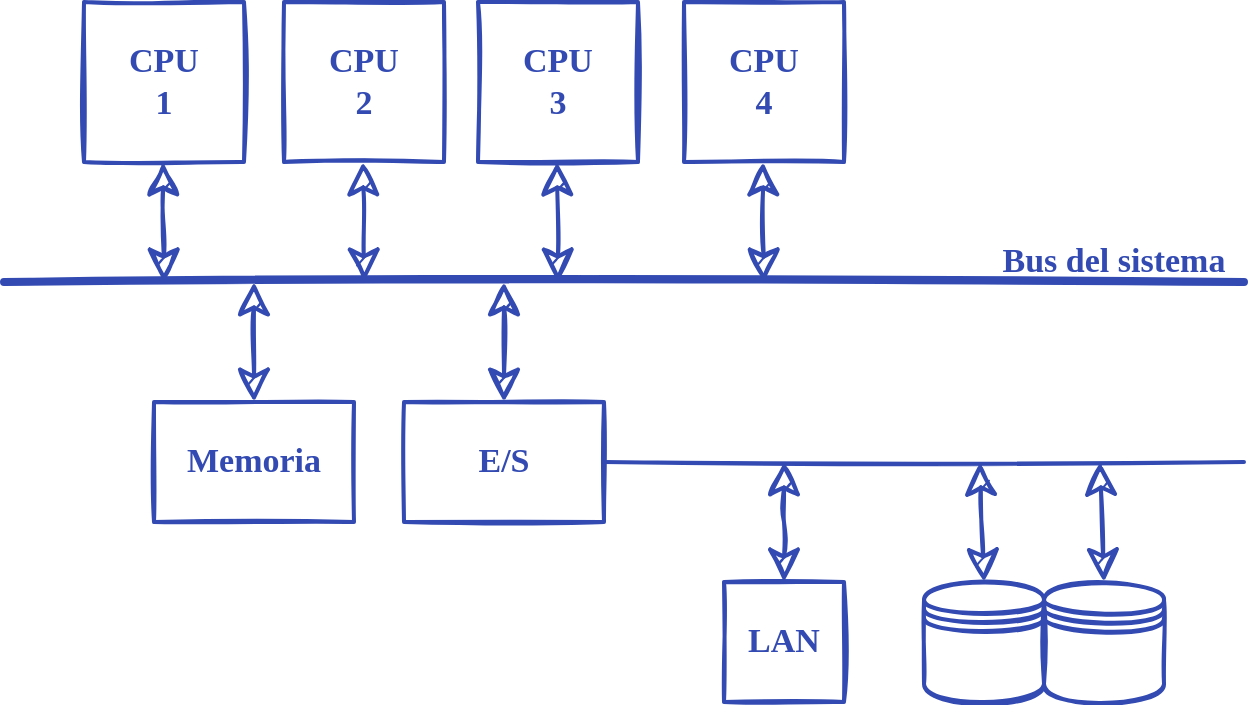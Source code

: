 <mxfile version="13.8.5" type="google"><diagram id="akEowiJKr_ScigKzrRVM" name="Page-1"><mxGraphModel dx="1422" dy="245" grid="1" gridSize="10" guides="1" tooltips="1" connect="1" arrows="1" fold="1" page="1" pageScale="1" pageWidth="689" pageHeight="517" math="0" shadow="0"><root><mxCell id="0"/><mxCell id="1" parent="0"/><mxCell id="x2d5_n1oX765ovMaB82s-13" value="CPU 1" style="whiteSpace=wrap;html=1;aspect=fixed;rounded=0;shadow=0;sketch=1;strokeWidth=2;fillColor=none;fontFamily=Ink Free;fontSize=17;spacing=20;fontStyle=1;strokeColor=#324AB2;fontColor=#324AB2;" parent="1" vertex="1"><mxGeometry x="70" y="560" width="80" height="80" as="geometry"/></mxCell><mxCell id="x2d5_n1oX765ovMaB82s-14" value="CPU 2" style="whiteSpace=wrap;html=1;aspect=fixed;rounded=0;shadow=0;sketch=1;strokeWidth=2;fillColor=none;fontFamily=Ink Free;fontSize=17;spacing=20;fontStyle=1;strokeColor=#324AB2;fontColor=#324AB2;" parent="1" vertex="1"><mxGeometry x="170" y="560" width="80" height="80" as="geometry"/></mxCell><mxCell id="x2d5_n1oX765ovMaB82s-15" value="CPU 3" style="whiteSpace=wrap;html=1;aspect=fixed;rounded=0;shadow=0;sketch=1;strokeWidth=2;fillColor=none;fontFamily=Ink Free;fontSize=17;spacing=20;fontStyle=1;strokeColor=#324AB2;fontColor=#324AB2;" parent="1" vertex="1"><mxGeometry x="267" y="560" width="80" height="80" as="geometry"/></mxCell><mxCell id="x2d5_n1oX765ovMaB82s-16" value="CPU 4" style="whiteSpace=wrap;html=1;aspect=fixed;rounded=0;shadow=0;sketch=1;strokeWidth=2;fillColor=none;fontFamily=Ink Free;fontSize=17;spacing=20;fontStyle=1;strokeColor=#324AB2;fontColor=#324AB2;" parent="1" vertex="1"><mxGeometry x="370" y="560" width="80" height="80" as="geometry"/></mxCell><mxCell id="x2d5_n1oX765ovMaB82s-17" value="Memoria" style="rounded=0;whiteSpace=wrap;html=1;shadow=0;sketch=1;strokeWidth=2;fillColor=none;fontFamily=Ink Free;fontSize=17;spacing=20;fontStyle=1;strokeColor=#324AB2;fontColor=#324AB2;" parent="1" vertex="1"><mxGeometry x="105" y="760" width="100" height="60" as="geometry"/></mxCell><mxCell id="x2d5_n1oX765ovMaB82s-18" value="E/S" style="rounded=0;whiteSpace=wrap;html=1;shadow=0;sketch=1;strokeWidth=2;fillColor=none;fontFamily=Ink Free;fontSize=17;spacing=20;fontStyle=1;strokeColor=#324AB2;fontColor=#324AB2;" parent="1" vertex="1"><mxGeometry x="230" y="760" width="100" height="60" as="geometry"/></mxCell><mxCell id="x2d5_n1oX765ovMaB82s-19" value="" style="endArrow=none;html=1;fontFamily=Ink Free;fontSize=17;strokeWidth=4;rounded=0;shadow=0;spacing=20;sketch=1;strokeColor=#324AB2;fontColor=#324AB2;" parent="1" edge="1"><mxGeometry width="50" height="50" relative="1" as="geometry"><mxPoint x="30" y="700" as="sourcePoint"/><mxPoint x="650" y="700" as="targetPoint"/><Array as="points"/></mxGeometry></mxCell><mxCell id="x2d5_n1oX765ovMaB82s-23" value="Bus del sistema" style="text;html=1;strokeColor=none;fillColor=none;align=center;verticalAlign=middle;whiteSpace=wrap;rounded=0;shadow=0;sketch=1;fontFamily=Ink Free;fontSize=17;fontStyle=1;fontColor=#324AB2;" parent="1" vertex="1"><mxGeometry x="520" y="680" width="130" height="20" as="geometry"/></mxCell><mxCell id="x2d5_n1oX765ovMaB82s-24" value="LAN" style="whiteSpace=wrap;html=1;aspect=fixed;rounded=0;shadow=0;sketch=1;strokeWidth=2;fillColor=none;fontFamily=Ink Free;fontSize=17;spacing=20;fontStyle=1;strokeColor=#324AB2;fontColor=#324AB2;" parent="1" vertex="1"><mxGeometry x="390" y="850" width="60" height="60" as="geometry"/></mxCell><mxCell id="x2d5_n1oX765ovMaB82s-25" value="" style="endArrow=none;html=1;strokeWidth=2;fontFamily=Ink Free;fontSize=17;spacing=20;rounded=0;shadow=0;sketch=1;exitX=1;exitY=0.5;exitDx=0;exitDy=0;strokeColor=#324AB2;fontColor=#324AB2;" parent="1" source="x2d5_n1oX765ovMaB82s-18" edge="1"><mxGeometry width="50" height="50" relative="1" as="geometry"><mxPoint x="345" y="780" as="sourcePoint"/><mxPoint x="650" y="790" as="targetPoint"/></mxGeometry></mxCell><mxCell id="x2d5_n1oX765ovMaB82s-28" value="" style="shape=datastore;whiteSpace=wrap;html=1;rounded=0;shadow=0;sketch=1;strokeWidth=2;fontFamily=Ink Free;fontSize=17;fillStyle=auto;fillColor=none;strokeColor=#324AB2;fontColor=#324AB2;" parent="1" vertex="1"><mxGeometry x="550" y="850" width="60" height="60" as="geometry"/></mxCell><mxCell id="x2d5_n1oX765ovMaB82s-29" value="" style="shape=datastore;whiteSpace=wrap;html=1;rounded=0;shadow=0;sketch=1;strokeWidth=2;fillColor=none;fontFamily=Ink Free;fontSize=17;strokeColor=#324AB2;fontColor=#324AB2;" parent="1" vertex="1"><mxGeometry x="490" y="850" width="60" height="60" as="geometry"/></mxCell><mxCell id="x2d5_n1oX765ovMaB82s-33" value="" style="endArrow=classic;html=1;strokeWidth=2;fontFamily=Ink Free;fontSize=17;sketch=1;endSize=12;rounded=0;endFill=1;startSize=12;startArrow=classic;startFill=1;exitX=0.5;exitY=0;exitDx=0;exitDy=0;strokeColor=#324AB2;fontColor=#324AB2;" parent="1" source="x2d5_n1oX765ovMaB82s-17" edge="1"><mxGeometry width="50" height="50" relative="1" as="geometry"><mxPoint x="155" y="750" as="sourcePoint"/><mxPoint x="155" y="700" as="targetPoint"/></mxGeometry></mxCell><mxCell id="x2d5_n1oX765ovMaB82s-40" value="" style="endArrow=classic;html=1;strokeWidth=2;fontFamily=Ink Free;fontSize=17;sketch=1;endSize=12;rounded=0;endFill=1;startSize=12;startArrow=classic;startFill=1;exitX=0.5;exitY=0;exitDx=0;exitDy=0;strokeColor=#324AB2;fontColor=#324AB2;" parent="1" source="x2d5_n1oX765ovMaB82s-18" edge="1"><mxGeometry width="50" height="50" relative="1" as="geometry"><mxPoint x="284.5" y="750" as="sourcePoint"/><mxPoint x="280" y="700" as="targetPoint"/></mxGeometry></mxCell><mxCell id="x2d5_n1oX765ovMaB82s-42" value="" style="endArrow=classic;html=1;strokeWidth=2;fontFamily=Ink Free;fontSize=17;sketch=1;endSize=12;rounded=0;endFill=1;startSize=12;startArrow=classic;startFill=1;strokeColor=#324AB2;fontColor=#324AB2;" parent="1" edge="1"><mxGeometry width="50" height="50" relative="1" as="geometry"><mxPoint x="420" y="850" as="sourcePoint"/><mxPoint x="420" y="790" as="targetPoint"/><Array as="points"><mxPoint x="420" y="820"/></Array></mxGeometry></mxCell><mxCell id="x2d5_n1oX765ovMaB82s-43" value="" style="endArrow=classic;html=1;strokeWidth=2;fontFamily=Ink Free;fontSize=17;sketch=1;endSize=12;rounded=0;endFill=1;startSize=12;exitX=0.5;exitY=0;exitDx=0;exitDy=0;startArrow=classic;startFill=1;strokeColor=#324AB2;fontColor=#324AB2;" parent="1" source="x2d5_n1oX765ovMaB82s-29" edge="1"><mxGeometry width="50" height="50" relative="1" as="geometry"><mxPoint x="518" y="830" as="sourcePoint"/><mxPoint x="518" y="790" as="targetPoint"/></mxGeometry></mxCell><mxCell id="x2d5_n1oX765ovMaB82s-44" value="" style="endArrow=classic;html=1;strokeWidth=2;fontFamily=Ink Free;fontSize=17;sketch=1;endSize=12;rounded=0;endFill=1;startSize=12;exitX=0.5;exitY=0;exitDx=0;exitDy=0;startArrow=classic;startFill=1;strokeColor=#324AB2;fontColor=#324AB2;" parent="1" source="x2d5_n1oX765ovMaB82s-28" edge="1"><mxGeometry width="50" height="50" relative="1" as="geometry"><mxPoint x="578" y="835" as="sourcePoint"/><mxPoint x="578" y="790" as="targetPoint"/></mxGeometry></mxCell><mxCell id="x2d5_n1oX765ovMaB82s-45" value="" style="endArrow=classic;html=1;strokeWidth=2;fontFamily=Ink Free;fontSize=17;sketch=1;endSize=12;rounded=0;endFill=1;startSize=12;startArrow=classic;startFill=1;strokeColor=#324AB2;fontColor=#324AB2;" parent="1" edge="1"><mxGeometry width="50" height="50" relative="1" as="geometry"><mxPoint x="109.5" y="640" as="sourcePoint"/><mxPoint x="110" y="700" as="targetPoint"/></mxGeometry></mxCell><mxCell id="x2d5_n1oX765ovMaB82s-46" value="" style="endArrow=classic;html=1;strokeWidth=2;fontFamily=Ink Free;fontSize=17;sketch=1;endSize=12;rounded=0;endFill=1;startSize=12;startArrow=classic;startFill=1;strokeColor=#324AB2;fontColor=#324AB2;" parent="1" edge="1"><mxGeometry width="50" height="50" relative="1" as="geometry"><mxPoint x="209.5" y="640" as="sourcePoint"/><mxPoint x="210" y="700" as="targetPoint"/></mxGeometry></mxCell><mxCell id="x2d5_n1oX765ovMaB82s-47" value="" style="endArrow=classic;html=1;strokeWidth=2;fontFamily=Ink Free;fontSize=17;sketch=1;endSize=12;rounded=0;endFill=1;startSize=12;startArrow=classic;startFill=1;strokeColor=#324AB2;fontColor=#324AB2;" parent="1" edge="1"><mxGeometry width="50" height="50" relative="1" as="geometry"><mxPoint x="306.5" y="640" as="sourcePoint"/><mxPoint x="307" y="700" as="targetPoint"/></mxGeometry></mxCell><mxCell id="x2d5_n1oX765ovMaB82s-48" value="" style="endArrow=classic;html=1;strokeWidth=2;fontFamily=Ink Free;fontSize=17;sketch=1;endSize=12;rounded=0;endFill=1;startSize=12;startArrow=classic;startFill=1;strokeColor=#324AB2;fontColor=#324AB2;" parent="1" edge="1"><mxGeometry width="50" height="50" relative="1" as="geometry"><mxPoint x="409.5" y="640" as="sourcePoint"/><mxPoint x="410" y="700" as="targetPoint"/></mxGeometry></mxCell></root></mxGraphModel></diagram></mxfile>